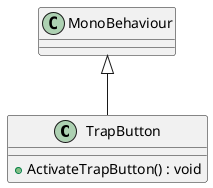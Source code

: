 @startuml
class TrapButton {
    + ActivateTrapButton() : void
}
MonoBehaviour <|-- TrapButton
@enduml
